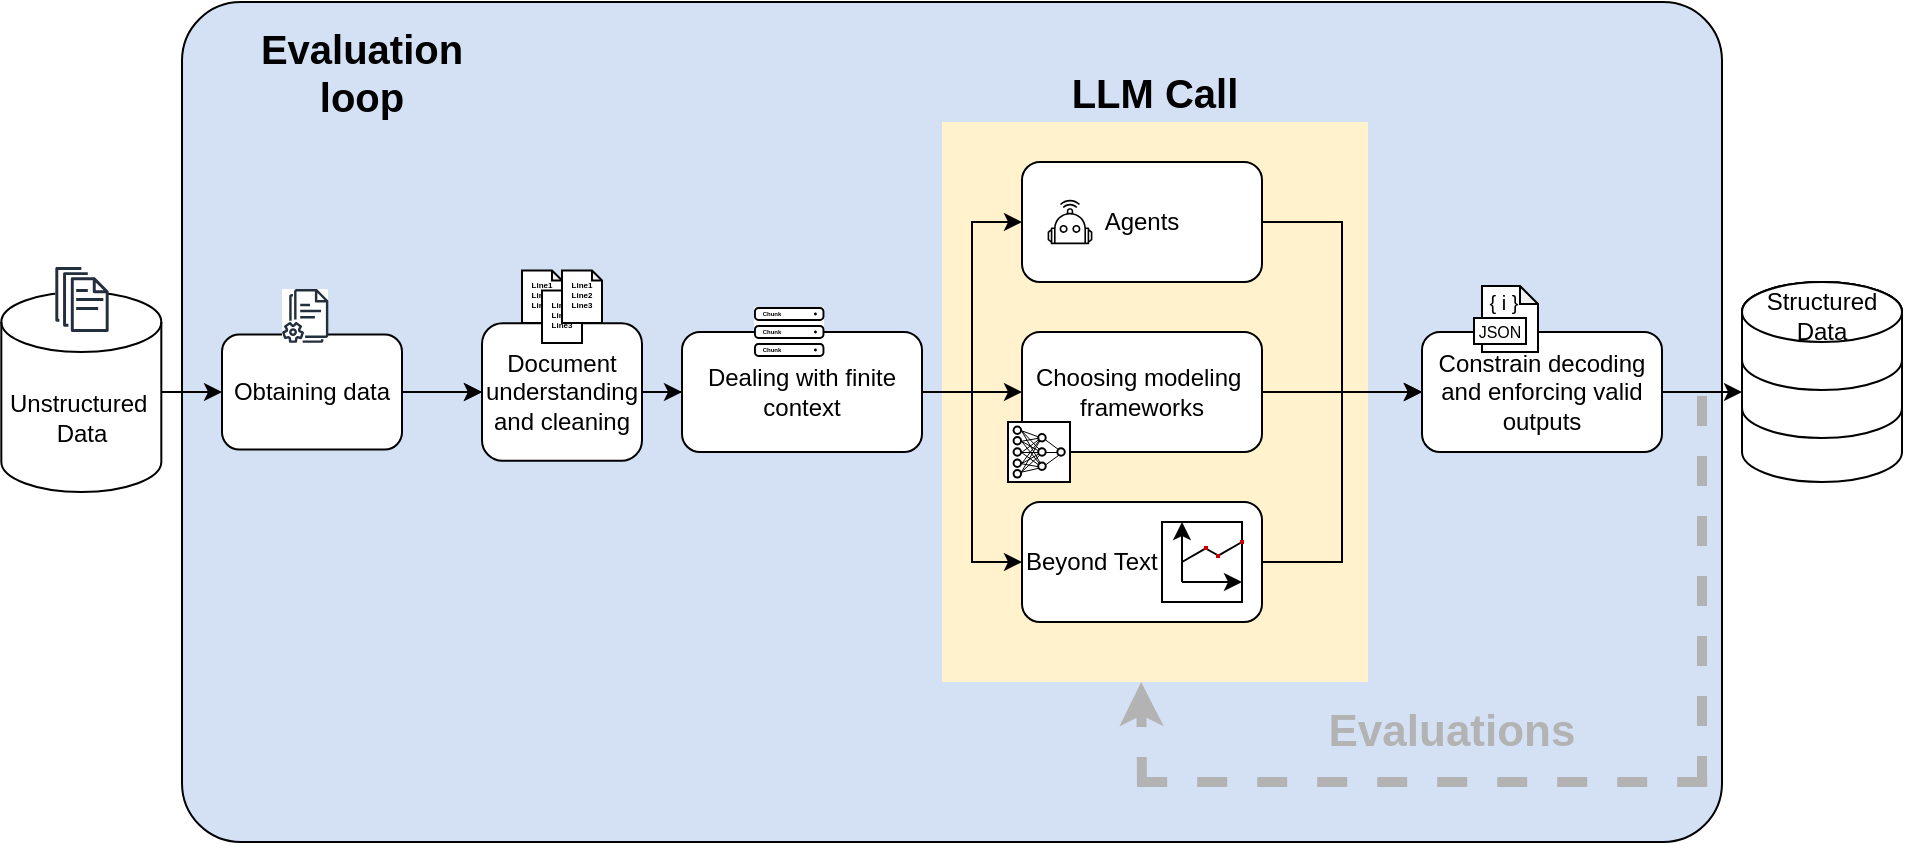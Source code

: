 <mxfile version="24.4.13" type="device">
  <diagram name="Página-1" id="g7Pd2uJVMAp1hifQCL5M">
    <mxGraphModel dx="955" dy="565" grid="1" gridSize="10" guides="1" tooltips="1" connect="1" arrows="1" fold="1" page="1" pageScale="1" pageWidth="827" pageHeight="1169" background="none" math="0" shadow="0">
      <root>
        <mxCell id="0" />
        <mxCell id="1" parent="0" />
        <mxCell id="CRU6ALahCHChol9PUadZ-44" value="" style="rounded=1;whiteSpace=wrap;html=1;fillColor=#D4E1F5;strokeColor=#000000;gradientColor=none;arcSize=7;" vertex="1" parent="1">
          <mxGeometry x="120" y="30" width="770" height="420" as="geometry" />
        </mxCell>
        <mxCell id="jVqc_CWVYzIq4Yv4ZoMw-95" value="LLM Call" style="rounded=0;whiteSpace=wrap;html=1;fillColor=#fff2cc;strokeColor=none;fontStyle=1;labelPosition=center;verticalLabelPosition=top;align=center;verticalAlign=bottom;fontSize=20;" parent="1" vertex="1">
          <mxGeometry x="500" y="90" width="213" height="280" as="geometry" />
        </mxCell>
        <mxCell id="jVqc_CWVYzIq4Yv4ZoMw-43" value="Unstructured&amp;nbsp;&lt;div&gt;Data&lt;/div&gt;" style="shape=cylinder3;whiteSpace=wrap;html=1;boundedLbl=1;backgroundOutline=1;size=15;" parent="1" vertex="1">
          <mxGeometry x="29.66" y="175.01" width="80" height="100" as="geometry" />
        </mxCell>
        <mxCell id="jVqc_CWVYzIq4Yv4ZoMw-11" style="edgeStyle=orthogonalEdgeStyle;rounded=0;orthogonalLoop=1;jettySize=auto;html=1;" parent="1" source="jVqc_CWVYzIq4Yv4ZoMw-1" target="jVqc_CWVYzIq4Yv4ZoMw-2" edge="1">
          <mxGeometry relative="1" as="geometry" />
        </mxCell>
        <mxCell id="jVqc_CWVYzIq4Yv4ZoMw-1" value="Obtaining data" style="rounded=1;whiteSpace=wrap;html=1;" parent="1" vertex="1">
          <mxGeometry x="140" y="196.25" width="90" height="57.5" as="geometry" />
        </mxCell>
        <mxCell id="jVqc_CWVYzIq4Yv4ZoMw-12" style="edgeStyle=orthogonalEdgeStyle;rounded=0;orthogonalLoop=1;jettySize=auto;html=1;" parent="1" source="jVqc_CWVYzIq4Yv4ZoMw-2" target="jVqc_CWVYzIq4Yv4ZoMw-3" edge="1">
          <mxGeometry relative="1" as="geometry" />
        </mxCell>
        <mxCell id="jVqc_CWVYzIq4Yv4ZoMw-37" style="edgeStyle=orthogonalEdgeStyle;rounded=0;orthogonalLoop=1;jettySize=auto;html=1;entryX=0;entryY=0.5;entryDx=0;entryDy=0;" parent="1" source="jVqc_CWVYzIq4Yv4ZoMw-3" target="jVqc_CWVYzIq4Yv4ZoMw-9" edge="1">
          <mxGeometry relative="1" as="geometry" />
        </mxCell>
        <mxCell id="jVqc_CWVYzIq4Yv4ZoMw-38" style="edgeStyle=orthogonalEdgeStyle;rounded=0;orthogonalLoop=1;jettySize=auto;html=1;entryX=0;entryY=0.5;entryDx=0;entryDy=0;" parent="1" source="jVqc_CWVYzIq4Yv4ZoMw-3" target="jVqc_CWVYzIq4Yv4ZoMw-7" edge="1">
          <mxGeometry relative="1" as="geometry" />
        </mxCell>
        <mxCell id="jVqc_CWVYzIq4Yv4ZoMw-39" style="edgeStyle=orthogonalEdgeStyle;rounded=0;orthogonalLoop=1;jettySize=auto;html=1;entryX=0;entryY=0.5;entryDx=0;entryDy=0;" parent="1" source="jVqc_CWVYzIq4Yv4ZoMw-3" target="jVqc_CWVYzIq4Yv4ZoMw-4" edge="1">
          <mxGeometry relative="1" as="geometry" />
        </mxCell>
        <mxCell id="jVqc_CWVYzIq4Yv4ZoMw-3" value="Dealing with finite context" style="rounded=1;whiteSpace=wrap;html=1;" parent="1" vertex="1">
          <mxGeometry x="370" y="195" width="120" height="60" as="geometry" />
        </mxCell>
        <mxCell id="jVqc_CWVYzIq4Yv4ZoMw-41" value="" style="edgeStyle=orthogonalEdgeStyle;rounded=0;orthogonalLoop=1;jettySize=auto;html=1;" parent="1" source="jVqc_CWVYzIq4Yv4ZoMw-4" target="jVqc_CWVYzIq4Yv4ZoMw-5" edge="1">
          <mxGeometry relative="1" as="geometry" />
        </mxCell>
        <mxCell id="jVqc_CWVYzIq4Yv4ZoMw-4" value="Choosing modeling&amp;nbsp;&lt;div&gt;frameworks&lt;/div&gt;" style="rounded=1;whiteSpace=wrap;html=1;" parent="1" vertex="1">
          <mxGeometry x="540" y="195" width="120" height="60" as="geometry" />
        </mxCell>
        <mxCell id="jVqc_CWVYzIq4Yv4ZoMw-46" style="edgeStyle=orthogonalEdgeStyle;rounded=0;orthogonalLoop=1;jettySize=auto;html=1;" parent="1" source="jVqc_CWVYzIq4Yv4ZoMw-5" edge="1">
          <mxGeometry relative="1" as="geometry">
            <mxPoint x="900" y="225" as="targetPoint" />
          </mxGeometry>
        </mxCell>
        <mxCell id="jVqc_CWVYzIq4Yv4ZoMw-5" value="Constrain decoding and enforcing valid outputs" style="rounded=1;whiteSpace=wrap;html=1;" parent="1" vertex="1">
          <mxGeometry x="740" y="194.99" width="120" height="60" as="geometry" />
        </mxCell>
        <mxCell id="jVqc_CWVYzIq4Yv4ZoMw-40" style="edgeStyle=orthogonalEdgeStyle;rounded=0;orthogonalLoop=1;jettySize=auto;html=1;entryX=0;entryY=0.5;entryDx=0;entryDy=0;" parent="1" source="jVqc_CWVYzIq4Yv4ZoMw-9" target="jVqc_CWVYzIq4Yv4ZoMw-5" edge="1">
          <mxGeometry relative="1" as="geometry" />
        </mxCell>
        <mxCell id="jVqc_CWVYzIq4Yv4ZoMw-9" value="Agents" style="rounded=1;whiteSpace=wrap;html=1;" parent="1" vertex="1">
          <mxGeometry x="540" y="110" width="120" height="60" as="geometry" />
        </mxCell>
        <mxCell id="jVqc_CWVYzIq4Yv4ZoMw-42" style="edgeStyle=orthogonalEdgeStyle;rounded=0;orthogonalLoop=1;jettySize=auto;html=1;entryX=0;entryY=0.5;entryDx=0;entryDy=0;" parent="1" source="jVqc_CWVYzIq4Yv4ZoMw-7" target="jVqc_CWVYzIq4Yv4ZoMw-5" edge="1">
          <mxGeometry relative="1" as="geometry" />
        </mxCell>
        <mxCell id="jVqc_CWVYzIq4Yv4ZoMw-7" value="Beyond Text" style="rounded=1;whiteSpace=wrap;html=1;labelPosition=center;verticalLabelPosition=middle;align=left;verticalAlign=middle;" parent="1" vertex="1">
          <mxGeometry x="540" y="280" width="120" height="60" as="geometry" />
        </mxCell>
        <mxCell id="jVqc_CWVYzIq4Yv4ZoMw-27" value="" style="edgeStyle=orthogonalEdgeStyle;rounded=0;orthogonalLoop=1;jettySize=auto;html=1;" parent="1" source="jVqc_CWVYzIq4Yv4ZoMw-1" target="jVqc_CWVYzIq4Yv4ZoMw-2" edge="1">
          <mxGeometry relative="1" as="geometry">
            <mxPoint x="400" y="240" as="sourcePoint" />
            <mxPoint x="400" y="510" as="targetPoint" />
          </mxGeometry>
        </mxCell>
        <mxCell id="jVqc_CWVYzIq4Yv4ZoMw-2" value="Document understanding and cleaning" style="rounded=1;whiteSpace=wrap;html=1;" parent="1" vertex="1">
          <mxGeometry x="270" y="190.63" width="80" height="68.75" as="geometry" />
        </mxCell>
        <mxCell id="jVqc_CWVYzIq4Yv4ZoMw-36" style="edgeStyle=orthogonalEdgeStyle;rounded=0;orthogonalLoop=1;jettySize=auto;html=1;entryX=0;entryY=0.5;entryDx=0;entryDy=0;exitX=1;exitY=0.5;exitDx=0;exitDy=0;exitPerimeter=0;" parent="1" source="jVqc_CWVYzIq4Yv4ZoMw-43" target="jVqc_CWVYzIq4Yv4ZoMw-1" edge="1">
          <mxGeometry relative="1" as="geometry">
            <mxPoint x="100" y="222.5" as="sourcePoint" />
          </mxGeometry>
        </mxCell>
        <mxCell id="jVqc_CWVYzIq4Yv4ZoMw-72" value="" style="rounded=0;whiteSpace=wrap;html=1;strokeColor=none;" parent="1" vertex="1">
          <mxGeometry x="406" y="182.5" width="35" height="25" as="geometry" />
        </mxCell>
        <mxCell id="jVqc_CWVYzIq4Yv4ZoMw-73" value="" style="sketch=0;pointerEvents=1;shadow=0;dashed=0;html=1;strokeColor=none;fillColor=#000000;aspect=fixed;labelPosition=center;verticalLabelPosition=bottom;verticalAlign=top;align=center;outlineConnect=0;shape=mxgraph.vvd.physical_storage;" parent="1" vertex="1">
          <mxGeometry x="406" y="182.5" width="35.21" height="25" as="geometry" />
        </mxCell>
        <mxCell id="jVqc_CWVYzIq4Yv4ZoMw-83" value="" style="rounded=0;whiteSpace=wrap;html=1;strokeColor=none;" parent="1" vertex="1">
          <mxGeometry x="56.66" y="169.99" width="26" height="33" as="geometry" />
        </mxCell>
        <mxCell id="jVqc_CWVYzIq4Yv4ZoMw-79" value="" style="sketch=0;outlineConnect=0;fontColor=#232F3E;gradientColor=none;fillColor=#232F3D;strokeColor=none;dashed=0;verticalLabelPosition=bottom;verticalAlign=top;align=center;html=1;fontSize=12;fontStyle=0;aspect=fixed;pointerEvents=1;shape=mxgraph.aws4.documents;" parent="1" vertex="1">
          <mxGeometry x="56.66" y="162.49" width="26.67" height="32.5" as="geometry" />
        </mxCell>
        <mxCell id="jVqc_CWVYzIq4Yv4ZoMw-84" value="" style="rounded=0;whiteSpace=wrap;html=1;strokeColor=none;" parent="1" vertex="1">
          <mxGeometry x="170" y="173.5" width="23" height="28" as="geometry" />
        </mxCell>
        <mxCell id="jVqc_CWVYzIq4Yv4ZoMw-80" value="" style="sketch=0;outlineConnect=0;fontColor=#232F3E;gradientColor=none;fillColor=#232F3D;strokeColor=none;dashed=0;verticalLabelPosition=bottom;verticalAlign=top;align=center;html=1;fontSize=12;fontStyle=0;aspect=fixed;pointerEvents=1;shape=mxgraph.aws4.documents2;" parent="1" vertex="1">
          <mxGeometry x="170" y="173.5" width="23.16" height="26.96" as="geometry" />
        </mxCell>
        <mxCell id="jVqc_CWVYzIq4Yv4ZoMw-85" value="" style="shape=note;whiteSpace=wrap;html=1;backgroundOutline=1;darkOpacity=0.05;size=5;" parent="1" vertex="1">
          <mxGeometry x="290" y="164.21" width="20" height="26.25" as="geometry" />
        </mxCell>
        <mxCell id="jVqc_CWVYzIq4Yv4ZoMw-86" value="Line1&lt;div&gt;Line2&lt;/div&gt;&lt;div&gt;Line3&lt;/div&gt;" style="text;html=1;align=center;verticalAlign=middle;whiteSpace=wrap;rounded=0;fontSize=4;fontStyle=1" parent="1" vertex="1">
          <mxGeometry x="290" y="168.84" width="20" height="17" as="geometry" />
        </mxCell>
        <mxCell id="jVqc_CWVYzIq4Yv4ZoMw-87" value="" style="shape=note;whiteSpace=wrap;html=1;backgroundOutline=1;darkOpacity=0.05;size=5;" parent="1" vertex="1">
          <mxGeometry x="300" y="174.21" width="20" height="26.25" as="geometry" />
        </mxCell>
        <mxCell id="jVqc_CWVYzIq4Yv4ZoMw-88" value="Line1&lt;div&gt;Line2&lt;/div&gt;&lt;div&gt;Line3&lt;/div&gt;" style="text;html=1;align=center;verticalAlign=middle;whiteSpace=wrap;rounded=0;fontSize=4;fontStyle=1" parent="1" vertex="1">
          <mxGeometry x="300" y="178.84" width="20" height="17" as="geometry" />
        </mxCell>
        <mxCell id="jVqc_CWVYzIq4Yv4ZoMw-89" value="" style="shape=note;whiteSpace=wrap;html=1;backgroundOutline=1;darkOpacity=0.05;size=5;" parent="1" vertex="1">
          <mxGeometry x="310" y="164.22" width="20" height="26.25" as="geometry" />
        </mxCell>
        <mxCell id="jVqc_CWVYzIq4Yv4ZoMw-90" value="Line1&lt;div&gt;Line2&lt;/div&gt;&lt;div&gt;Line3&lt;/div&gt;" style="text;html=1;align=center;verticalAlign=middle;whiteSpace=wrap;rounded=0;fontSize=4;fontStyle=1" parent="1" vertex="1">
          <mxGeometry x="310" y="168.85" width="20" height="17" as="geometry" />
        </mxCell>
        <mxCell id="jVqc_CWVYzIq4Yv4ZoMw-91" value="Chunk" style="text;html=1;align=center;verticalAlign=middle;whiteSpace=wrap;rounded=0;fontSize=3;fontStyle=1" parent="1" vertex="1">
          <mxGeometry x="410" y="183.6" width="10" height="5.79" as="geometry" />
        </mxCell>
        <mxCell id="jVqc_CWVYzIq4Yv4ZoMw-92" value="Chunk" style="text;html=1;align=center;verticalAlign=middle;whiteSpace=wrap;rounded=0;fontSize=3;fontStyle=1" parent="1" vertex="1">
          <mxGeometry x="410" y="192.11" width="10" height="5.79" as="geometry" />
        </mxCell>
        <mxCell id="jVqc_CWVYzIq4Yv4ZoMw-93" value="Chunk" style="text;html=1;align=center;verticalAlign=middle;whiteSpace=wrap;rounded=0;fontSize=3;fontStyle=1" parent="1" vertex="1">
          <mxGeometry x="410" y="201.5" width="10" height="5.79" as="geometry" />
        </mxCell>
        <mxCell id="jVqc_CWVYzIq4Yv4ZoMw-94" value="" style="sketch=0;points=[[0,0,0],[0.25,0,0],[0.5,0,0],[0.75,0,0],[1,0,0],[0,1,0],[0.25,1,0],[0.5,1,0],[0.75,1,0],[1,1,0],[0,0.25,0],[0,0.5,0],[0,0.75,0],[1,0.25,0],[1,0.5,0],[1,0.75,0]];outlineConnect=0;dashed=0;verticalLabelPosition=bottom;verticalAlign=top;align=center;html=1;fontSize=12;fontStyle=0;aspect=fixed;shape=mxgraph.aws4.resourceIcon;resIcon=mxgraph.aws4.robotics;" parent="1" vertex="1">
          <mxGeometry x="550" y="126" width="28" height="28" as="geometry" />
        </mxCell>
        <mxCell id="jVqc_CWVYzIq4Yv4ZoMw-131" value="" style="shape=note;whiteSpace=wrap;html=1;backgroundOutline=1;darkOpacity=0.05;size=9;direction=east;" parent="1" vertex="1">
          <mxGeometry x="770" y="172" width="28" height="32.99" as="geometry" />
        </mxCell>
        <mxCell id="jVqc_CWVYzIq4Yv4ZoMw-132" value="JSON" style="rounded=0;whiteSpace=wrap;html=1;fontSize=8;" parent="1" vertex="1">
          <mxGeometry x="766" y="188" width="26" height="13" as="geometry" />
        </mxCell>
        <mxCell id="jVqc_CWVYzIq4Yv4ZoMw-133" value="{ i }" style="text;html=1;align=center;verticalAlign=middle;whiteSpace=wrap;rounded=0;fontSize=10;" parent="1" vertex="1">
          <mxGeometry x="761" y="170" width="40" height="20" as="geometry" />
        </mxCell>
        <mxCell id="jVqc_CWVYzIq4Yv4ZoMw-135" value="" style="rounded=0;whiteSpace=wrap;html=1;" parent="1" vertex="1">
          <mxGeometry x="610" y="290" width="40" height="40" as="geometry" />
        </mxCell>
        <mxCell id="jVqc_CWVYzIq4Yv4ZoMw-136" value="" style="endArrow=classic;html=1;rounded=0;" parent="1" edge="1">
          <mxGeometry width="50" height="50" relative="1" as="geometry">
            <mxPoint x="620" y="320" as="sourcePoint" />
            <mxPoint x="650" y="320" as="targetPoint" />
          </mxGeometry>
        </mxCell>
        <mxCell id="jVqc_CWVYzIq4Yv4ZoMw-137" value="" style="endArrow=classic;html=1;rounded=0;" parent="1" edge="1">
          <mxGeometry width="50" height="50" relative="1" as="geometry">
            <mxPoint x="620" y="320" as="sourcePoint" />
            <mxPoint x="620" y="290" as="targetPoint" />
          </mxGeometry>
        </mxCell>
        <mxCell id="jVqc_CWVYzIq4Yv4ZoMw-138" value="" style="edgeStyle=isometricEdgeStyle;endArrow=none;html=1;rounded=0;" parent="1" edge="1">
          <mxGeometry width="50" height="100" relative="1" as="geometry">
            <mxPoint x="620" y="310" as="sourcePoint" />
            <mxPoint x="650" y="300" as="targetPoint" />
          </mxGeometry>
        </mxCell>
        <mxCell id="jVqc_CWVYzIq4Yv4ZoMw-139" value="" style="rounded=0;whiteSpace=wrap;html=1;fillColor=#CC0000;strokeColor=none;" parent="1" vertex="1">
          <mxGeometry x="631" y="302" width="2" height="2" as="geometry" />
        </mxCell>
        <mxCell id="jVqc_CWVYzIq4Yv4ZoMw-141" value="" style="rounded=0;whiteSpace=wrap;html=1;fillColor=#CC0000;strokeColor=none;" parent="1" vertex="1">
          <mxGeometry x="637" y="306" width="2" height="2" as="geometry" />
        </mxCell>
        <mxCell id="jVqc_CWVYzIq4Yv4ZoMw-142" value="" style="rounded=0;whiteSpace=wrap;html=1;fillColor=#CC0000;strokeColor=none;" parent="1" vertex="1">
          <mxGeometry x="649" y="299" width="2" height="2" as="geometry" />
        </mxCell>
        <mxCell id="jVqc_CWVYzIq4Yv4ZoMw-151" value="" style="endArrow=none;html=1;rounded=0;strokeWidth=5;strokeColor=#B3B3B3;dashed=1;" parent="1" edge="1">
          <mxGeometry width="50" height="50" relative="1" as="geometry">
            <mxPoint x="880" y="422" as="sourcePoint" />
            <mxPoint x="880" y="225" as="targetPoint" />
          </mxGeometry>
        </mxCell>
        <mxCell id="jVqc_CWVYzIq4Yv4ZoMw-152" value="" style="endArrow=none;html=1;rounded=0;strokeWidth=5;strokeColor=#B3B3B3;dashed=1;" parent="1" edge="1">
          <mxGeometry width="50" height="50" relative="1" as="geometry">
            <mxPoint x="882.6" y="420" as="sourcePoint" />
            <mxPoint x="600" y="420" as="targetPoint" />
          </mxGeometry>
        </mxCell>
        <mxCell id="jVqc_CWVYzIq4Yv4ZoMw-156" value="" style="endArrow=classic;html=1;rounded=0;entryX=0.5;entryY=1;entryDx=0;entryDy=0;strokeWidth=5;strokeColor=#B3B3B3;dashed=1;" parent="1" edge="1">
          <mxGeometry width="50" height="50" relative="1" as="geometry">
            <mxPoint x="600" y="422.5" as="sourcePoint" />
            <mxPoint x="599.6" y="370" as="targetPoint" />
          </mxGeometry>
        </mxCell>
        <mxCell id="jVqc_CWVYzIq4Yv4ZoMw-158" value="Evaluations" style="text;html=1;align=center;verticalAlign=middle;whiteSpace=wrap;rounded=0;fontSize=22;fontStyle=1;fontColor=#B3B3B3;" parent="1" vertex="1">
          <mxGeometry x="670" y="380" width="170" height="30" as="geometry" />
        </mxCell>
        <mxCell id="CRU6ALahCHChol9PUadZ-34" value="" style="group" vertex="1" connectable="0" parent="1">
          <mxGeometry x="533" y="240" width="31" height="30.01" as="geometry" />
        </mxCell>
        <mxCell id="CRU6ALahCHChol9PUadZ-1" value="" style="rounded=0;whiteSpace=wrap;html=1;" vertex="1" parent="CRU6ALahCHChol9PUadZ-34">
          <mxGeometry width="31.0" height="30.01" as="geometry" />
        </mxCell>
        <mxCell id="CRU6ALahCHChol9PUadZ-2" value="" style="ellipse;whiteSpace=wrap;html=1;aspect=fixed;" vertex="1" parent="CRU6ALahCHChol9PUadZ-34">
          <mxGeometry x="2.782" y="13.129" width="3.751" height="3.751" as="geometry" />
        </mxCell>
        <mxCell id="CRU6ALahCHChol9PUadZ-3" value="" style="ellipse;whiteSpace=wrap;html=1;aspect=fixed;" vertex="1" parent="CRU6ALahCHChol9PUadZ-34">
          <mxGeometry x="2.782" y="18.756" width="3.751" height="3.751" as="geometry" />
        </mxCell>
        <mxCell id="CRU6ALahCHChol9PUadZ-4" value="" style="ellipse;whiteSpace=wrap;html=1;aspect=fixed;" vertex="1" parent="CRU6ALahCHChol9PUadZ-34">
          <mxGeometry x="2.782" y="24.008" width="3.751" height="3.751" as="geometry" />
        </mxCell>
        <mxCell id="CRU6ALahCHChol9PUadZ-5" value="" style="ellipse;whiteSpace=wrap;html=1;aspect=fixed;" vertex="1" parent="CRU6ALahCHChol9PUadZ-34">
          <mxGeometry x="2.782" y="7.503" width="3.751" height="3.751" as="geometry" />
        </mxCell>
        <mxCell id="CRU6ALahCHChol9PUadZ-6" value="" style="ellipse;whiteSpace=wrap;html=1;aspect=fixed;" vertex="1" parent="CRU6ALahCHChol9PUadZ-34">
          <mxGeometry x="2.782" y="2.251" width="3.751" height="3.751" as="geometry" />
        </mxCell>
        <mxCell id="CRU6ALahCHChol9PUadZ-7" value="" style="ellipse;whiteSpace=wrap;html=1;aspect=fixed;" vertex="1" parent="CRU6ALahCHChol9PUadZ-34">
          <mxGeometry x="15.103" y="6.002" width="3.751" height="3.751" as="geometry" />
        </mxCell>
        <mxCell id="CRU6ALahCHChol9PUadZ-8" value="" style="ellipse;whiteSpace=wrap;html=1;aspect=fixed;" vertex="1" parent="CRU6ALahCHChol9PUadZ-34">
          <mxGeometry x="15.103" y="13.129" width="3.751" height="3.751" as="geometry" />
        </mxCell>
        <mxCell id="CRU6ALahCHChol9PUadZ-9" value="" style="ellipse;whiteSpace=wrap;html=1;aspect=fixed;" vertex="1" parent="CRU6ALahCHChol9PUadZ-34">
          <mxGeometry x="15.103" y="20.257" width="3.751" height="3.751" as="geometry" />
        </mxCell>
        <mxCell id="CRU6ALahCHChol9PUadZ-10" value="" style="ellipse;whiteSpace=wrap;html=1;aspect=fixed;" vertex="1" parent="CRU6ALahCHChol9PUadZ-34">
          <mxGeometry x="24.641" y="13.129" width="3.751" height="3.751" as="geometry" />
        </mxCell>
        <mxCell id="CRU6ALahCHChol9PUadZ-11" value="" style="endArrow=none;html=1;rounded=0;strokeWidth=0.5;entryX=-0.007;entryY=0.325;entryDx=0;entryDy=0;exitX=1;exitY=0.5;exitDx=0;exitDy=0;entryPerimeter=0;" edge="1" parent="CRU6ALahCHChol9PUadZ-34" source="CRU6ALahCHChol9PUadZ-6" target="CRU6ALahCHChol9PUadZ-7">
          <mxGeometry width="50" height="50" relative="1" as="geometry">
            <mxPoint x="5.564" y="6.002" as="sourcePoint" />
            <mxPoint x="13.513" y="-9.003" as="targetPoint" />
          </mxGeometry>
        </mxCell>
        <mxCell id="CRU6ALahCHChol9PUadZ-12" value="" style="endArrow=none;html=1;rounded=0;strokeWidth=0.5;entryX=0;entryY=0.5;entryDx=0;entryDy=0;exitX=1;exitY=0.5;exitDx=0;exitDy=0;" edge="1" parent="CRU6ALahCHChol9PUadZ-34" source="CRU6ALahCHChol9PUadZ-5" target="CRU6ALahCHChol9PUadZ-7">
          <mxGeometry width="50" height="50" relative="1" as="geometry">
            <mxPoint x="6.756" y="8.253" as="sourcePoint" />
            <mxPoint x="15.5" y="11.254" as="targetPoint" />
          </mxGeometry>
        </mxCell>
        <mxCell id="CRU6ALahCHChol9PUadZ-14" value="" style="endArrow=none;html=1;rounded=0;strokeWidth=0.5;entryX=0;entryY=0;entryDx=0;entryDy=0;exitX=0.948;exitY=0.75;exitDx=0;exitDy=0;exitPerimeter=0;" edge="1" parent="CRU6ALahCHChol9PUadZ-34" source="CRU6ALahCHChol9PUadZ-7" target="CRU6ALahCHChol9PUadZ-10">
          <mxGeometry width="50" height="50" relative="1" as="geometry">
            <mxPoint x="19.872" y="6.752" as="sourcePoint" />
            <mxPoint x="28.615" y="9.753" as="targetPoint" />
          </mxGeometry>
        </mxCell>
        <mxCell id="CRU6ALahCHChol9PUadZ-16" value="" style="endArrow=none;html=1;rounded=0;strokeWidth=0.5;entryX=0.02;entryY=0.689;entryDx=0;entryDy=0;exitX=1;exitY=0.5;exitDx=0;exitDy=0;entryPerimeter=0;" edge="1" parent="CRU6ALahCHChol9PUadZ-34" source="CRU6ALahCHChol9PUadZ-2" target="CRU6ALahCHChol9PUadZ-7">
          <mxGeometry width="50" height="50" relative="1" as="geometry">
            <mxPoint x="7.154" y="13.129" as="sourcePoint" />
            <mxPoint x="15.897" y="11.629" as="targetPoint" />
          </mxGeometry>
        </mxCell>
        <mxCell id="CRU6ALahCHChol9PUadZ-17" value="" style="endArrow=none;html=1;rounded=0;strokeWidth=0.5;entryX=0.115;entryY=0.733;entryDx=0;entryDy=0;exitX=1;exitY=0.5;exitDx=0;exitDy=0;entryPerimeter=0;" edge="1" parent="CRU6ALahCHChol9PUadZ-34" source="CRU6ALahCHChol9PUadZ-3" target="CRU6ALahCHChol9PUadZ-7">
          <mxGeometry width="50" height="50" relative="1" as="geometry">
            <mxPoint x="7.154" y="18.006" as="sourcePoint" />
            <mxPoint x="15.897" y="12.004" as="targetPoint" />
          </mxGeometry>
        </mxCell>
        <mxCell id="CRU6ALahCHChol9PUadZ-18" value="" style="endArrow=none;html=1;rounded=0;strokeWidth=0.5;exitX=0;exitY=1;exitDx=0;exitDy=0;entryX=0.961;entryY=0.232;entryDx=0;entryDy=0;entryPerimeter=0;" edge="1" parent="CRU6ALahCHChol9PUadZ-34" source="CRU6ALahCHChol9PUadZ-7" target="CRU6ALahCHChol9PUadZ-4">
          <mxGeometry width="50" height="50" relative="1" as="geometry">
            <mxPoint x="11.16" y="18.756" as="sourcePoint" />
            <mxPoint x="6.759" y="23.633" as="targetPoint" />
          </mxGeometry>
        </mxCell>
        <mxCell id="CRU6ALahCHChol9PUadZ-19" value="" style="endArrow=none;html=1;rounded=0;strokeWidth=0.5;entryX=0;entryY=0;entryDx=0;entryDy=0;exitX=1;exitY=0.5;exitDx=0;exitDy=0;" edge="1" parent="CRU6ALahCHChol9PUadZ-34" source="CRU6ALahCHChol9PUadZ-6" target="CRU6ALahCHChol9PUadZ-8">
          <mxGeometry width="50" height="50" relative="1" as="geometry">
            <mxPoint x="7.154" y="8.253" as="sourcePoint" />
            <mxPoint x="15.897" y="2.251" as="targetPoint" />
          </mxGeometry>
        </mxCell>
        <mxCell id="CRU6ALahCHChol9PUadZ-20" value="" style="endArrow=none;html=1;rounded=0;strokeWidth=0.5;entryX=0.037;entryY=0.307;entryDx=0;entryDy=0;exitX=1;exitY=0.5;exitDx=0;exitDy=0;entryPerimeter=0;" edge="1" parent="CRU6ALahCHChol9PUadZ-34" source="CRU6ALahCHChol9PUadZ-5" target="CRU6ALahCHChol9PUadZ-8">
          <mxGeometry width="50" height="50" relative="1" as="geometry">
            <mxPoint x="7.154" y="9.753" as="sourcePoint" />
            <mxPoint x="16.692" y="18.756" as="targetPoint" />
          </mxGeometry>
        </mxCell>
        <mxCell id="CRU6ALahCHChol9PUadZ-22" value="" style="endArrow=none;html=1;rounded=0;strokeWidth=0.5;entryX=0;entryY=0.5;entryDx=0;entryDy=0;exitX=1;exitY=0.5;exitDx=0;exitDy=0;" edge="1" parent="CRU6ALahCHChol9PUadZ-34" source="CRU6ALahCHChol9PUadZ-2" target="CRU6ALahCHChol9PUadZ-8">
          <mxGeometry width="50" height="50" relative="1" as="geometry">
            <mxPoint x="14.308" y="17.256" as="sourcePoint" />
            <mxPoint x="23.051" y="21.757" as="targetPoint" />
          </mxGeometry>
        </mxCell>
        <mxCell id="CRU6ALahCHChol9PUadZ-25" value="" style="endArrow=none;html=1;rounded=0;strokeWidth=0.5;entryX=0;entryY=0.5;entryDx=0;entryDy=0;exitX=1;exitY=0.5;exitDx=0;exitDy=0;" edge="1" parent="CRU6ALahCHChol9PUadZ-34" source="CRU6ALahCHChol9PUadZ-8" target="CRU6ALahCHChol9PUadZ-10">
          <mxGeometry width="50" height="50" relative="1" as="geometry">
            <mxPoint x="19.077" y="18.756" as="sourcePoint" />
            <mxPoint x="27.026" y="18.756" as="targetPoint" />
          </mxGeometry>
        </mxCell>
        <mxCell id="CRU6ALahCHChol9PUadZ-26" value="" style="endArrow=none;html=1;rounded=0;strokeWidth=0.5;entryX=0;entryY=1;entryDx=0;entryDy=0;exitX=0.898;exitY=0.273;exitDx=0;exitDy=0;exitPerimeter=0;" edge="1" parent="CRU6ALahCHChol9PUadZ-34" source="CRU6ALahCHChol9PUadZ-9" target="CRU6ALahCHChol9PUadZ-10">
          <mxGeometry width="50" height="50" relative="1" as="geometry">
            <mxPoint x="27.026" y="22.508" as="sourcePoint" />
            <mxPoint x="32.59" y="22.508" as="targetPoint" />
          </mxGeometry>
        </mxCell>
        <mxCell id="CRU6ALahCHChol9PUadZ-27" value="" style="endArrow=none;html=1;rounded=0;strokeWidth=0.5;entryX=0.034;entryY=0.684;entryDx=0;entryDy=0;exitX=1.067;exitY=0.454;exitDx=0;exitDy=0;entryPerimeter=0;exitPerimeter=0;" edge="1" parent="CRU6ALahCHChol9PUadZ-34" source="CRU6ALahCHChol9PUadZ-3" target="CRU6ALahCHChol9PUadZ-8">
          <mxGeometry width="50" height="50" relative="1" as="geometry">
            <mxPoint x="15.103" y="28.51" as="sourcePoint" />
            <mxPoint x="23.846" y="16.506" as="targetPoint" />
          </mxGeometry>
        </mxCell>
        <mxCell id="CRU6ALahCHChol9PUadZ-28" value="" style="endArrow=none;html=1;rounded=0;strokeWidth=0.5;entryX=0;entryY=1;entryDx=0;entryDy=0;exitX=0.997;exitY=0.204;exitDx=0;exitDy=0;exitPerimeter=0;" edge="1" parent="CRU6ALahCHChol9PUadZ-34" source="CRU6ALahCHChol9PUadZ-4" target="CRU6ALahCHChol9PUadZ-8">
          <mxGeometry width="50" height="50" relative="1" as="geometry">
            <mxPoint x="15.103" y="27.759" as="sourcePoint" />
            <mxPoint x="23.051" y="23.258" as="targetPoint" />
          </mxGeometry>
        </mxCell>
        <mxCell id="CRU6ALahCHChol9PUadZ-29" value="" style="endArrow=none;html=1;rounded=0;strokeWidth=0.5;entryX=0.018;entryY=0.697;entryDx=0;entryDy=0;exitX=0.979;exitY=0.222;exitDx=0;exitDy=0;entryPerimeter=0;exitPerimeter=0;" edge="1" parent="CRU6ALahCHChol9PUadZ-34" source="CRU6ALahCHChol9PUadZ-4" target="CRU6ALahCHChol9PUadZ-9">
          <mxGeometry width="50" height="50" relative="1" as="geometry">
            <mxPoint x="14.308" y="32.261" as="sourcePoint" />
            <mxPoint x="23.846" y="24.008" as="targetPoint" />
          </mxGeometry>
        </mxCell>
        <mxCell id="CRU6ALahCHChol9PUadZ-30" value="" style="endArrow=none;html=1;rounded=0;strokeWidth=0.5;entryX=0;entryY=0.5;entryDx=0;entryDy=0;exitX=1;exitY=0.5;exitDx=0;exitDy=0;" edge="1" parent="CRU6ALahCHChol9PUadZ-34" source="CRU6ALahCHChol9PUadZ-3" target="CRU6ALahCHChol9PUadZ-9">
          <mxGeometry width="50" height="50" relative="1" as="geometry">
            <mxPoint x="16.692" y="27.759" as="sourcePoint" />
            <mxPoint x="24.641" y="24.008" as="targetPoint" />
          </mxGeometry>
        </mxCell>
        <mxCell id="CRU6ALahCHChol9PUadZ-31" value="" style="endArrow=none;html=1;rounded=0;strokeWidth=0.5;entryX=0.046;entryY=0.291;entryDx=0;entryDy=0;exitX=1;exitY=0.5;exitDx=0;exitDy=0;entryPerimeter=0;" edge="1" parent="CRU6ALahCHChol9PUadZ-34" source="CRU6ALahCHChol9PUadZ-2" target="CRU6ALahCHChol9PUadZ-9">
          <mxGeometry width="50" height="50" relative="1" as="geometry">
            <mxPoint x="10.333" y="20.632" as="sourcePoint" />
            <mxPoint x="18.282" y="16.881" as="targetPoint" />
          </mxGeometry>
        </mxCell>
        <mxCell id="CRU6ALahCHChol9PUadZ-32" value="" style="endArrow=none;html=1;rounded=0;strokeWidth=0.5;entryX=0;entryY=0;entryDx=0;entryDy=0;exitX=1;exitY=0.5;exitDx=0;exitDy=0;" edge="1" parent="CRU6ALahCHChol9PUadZ-34" source="CRU6ALahCHChol9PUadZ-5" target="CRU6ALahCHChol9PUadZ-9">
          <mxGeometry width="50" height="50" relative="1" as="geometry">
            <mxPoint x="15.103" y="23.258" as="sourcePoint" />
            <mxPoint x="23.051" y="28.51" as="targetPoint" />
          </mxGeometry>
        </mxCell>
        <mxCell id="CRU6ALahCHChol9PUadZ-33" value="" style="endArrow=none;html=1;rounded=0;strokeWidth=0.5;entryX=0.249;entryY=0.079;entryDx=0;entryDy=0;exitX=1;exitY=0.5;exitDx=0;exitDy=0;entryPerimeter=0;" edge="1" parent="CRU6ALahCHChol9PUadZ-34" source="CRU6ALahCHChol9PUadZ-6" target="CRU6ALahCHChol9PUadZ-9">
          <mxGeometry width="50" height="50" relative="1" as="geometry">
            <mxPoint x="11.923" y="26.259" as="sourcePoint" />
            <mxPoint x="20.667" y="24.008" as="targetPoint" />
          </mxGeometry>
        </mxCell>
        <mxCell id="CRU6ALahCHChol9PUadZ-58" value="Evaluation loop" style="text;html=1;align=center;verticalAlign=middle;whiteSpace=wrap;rounded=0;fontSize=20;fontStyle=1" vertex="1" parent="1">
          <mxGeometry x="160" y="40" width="100" height="50" as="geometry" />
        </mxCell>
        <mxCell id="CRU6ALahCHChol9PUadZ-63" value="" style="group" vertex="1" connectable="0" parent="1">
          <mxGeometry x="900" y="170.0" width="80" height="100.0" as="geometry" />
        </mxCell>
        <mxCell id="CRU6ALahCHChol9PUadZ-60" value="" style="shape=cylinder3;whiteSpace=wrap;html=1;boundedLbl=1;backgroundOutline=1;size=15;" vertex="1" parent="CRU6ALahCHChol9PUadZ-63">
          <mxGeometry width="80" height="100" as="geometry" />
        </mxCell>
        <mxCell id="CRU6ALahCHChol9PUadZ-62" value="" style="shape=cylinder3;whiteSpace=wrap;html=1;boundedLbl=1;backgroundOutline=1;size=15;" vertex="1" parent="CRU6ALahCHChol9PUadZ-63">
          <mxGeometry y="2.842e-14" width="80" height="78" as="geometry" />
        </mxCell>
        <mxCell id="CRU6ALahCHChol9PUadZ-61" value="" style="shape=cylinder3;whiteSpace=wrap;html=1;boundedLbl=1;backgroundOutline=1;size=15;" vertex="1" parent="CRU6ALahCHChol9PUadZ-63">
          <mxGeometry y="2.842e-14" width="80" height="54" as="geometry" />
        </mxCell>
        <mxCell id="jVqc_CWVYzIq4Yv4ZoMw-56" value="Structured Data" style="text;html=1;align=center;verticalAlign=middle;whiteSpace=wrap;rounded=0;" parent="CRU6ALahCHChol9PUadZ-63" vertex="1">
          <mxGeometry x="10" y="2.0" width="60" height="30" as="geometry" />
        </mxCell>
      </root>
    </mxGraphModel>
  </diagram>
</mxfile>
